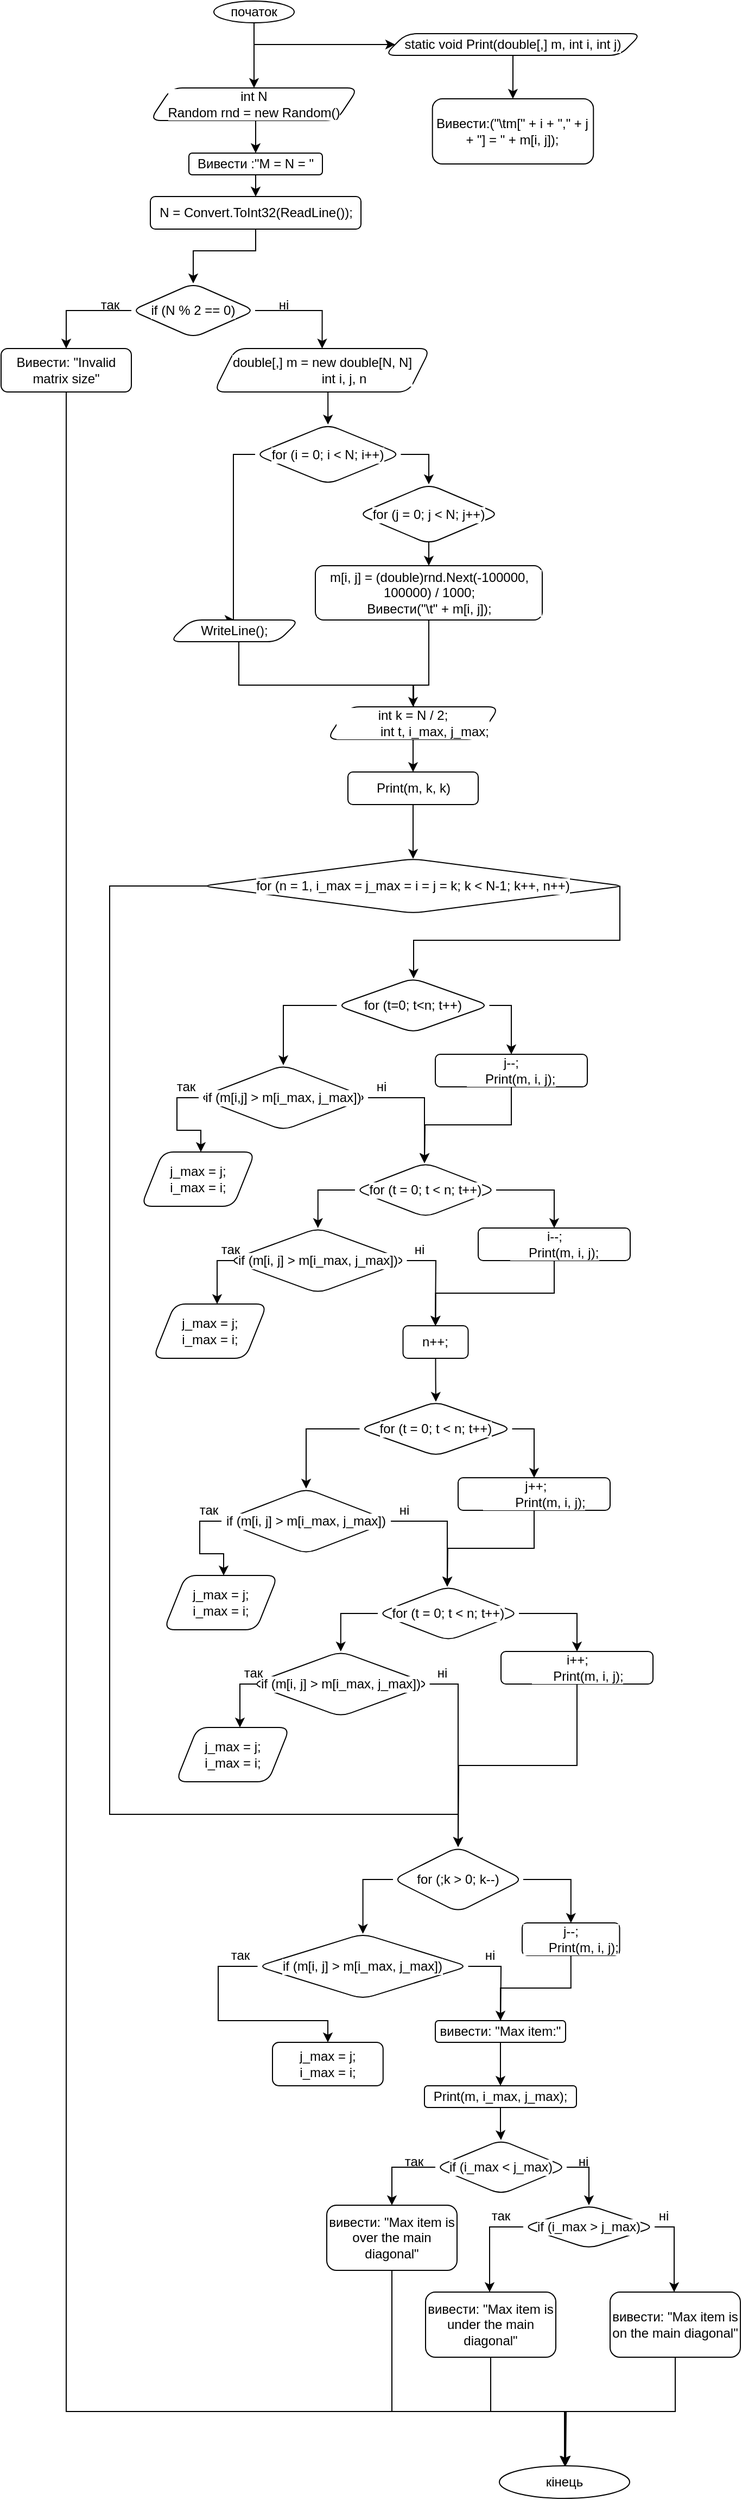 <mxfile version="15.8.1" type="device"><diagram id="9R8r4XpS3dbb6vJgS7sd" name="Page-1"><mxGraphModel dx="527" dy="602" grid="1" gridSize="10" guides="1" tooltips="1" connect="1" arrows="1" fold="1" page="1" pageScale="1" pageWidth="827" pageHeight="1169" math="0" shadow="0"><root><mxCell id="0"/><mxCell id="1" parent="0"/><mxCell id="ERVeGocltV7ihdg9cZgw-1" style="edgeStyle=orthogonalEdgeStyle;rounded=0;orthogonalLoop=1;jettySize=auto;html=1;exitX=0.5;exitY=1;exitDx=0;exitDy=0;entryX=0.5;entryY=0;entryDx=0;entryDy=0;" edge="1" parent="1" source="ERVeGocltV7ihdg9cZgw-2" target="ERVeGocltV7ihdg9cZgw-12"><mxGeometry relative="1" as="geometry"><mxPoint x="413.333" y="210" as="targetPoint"/></mxGeometry></mxCell><mxCell id="ERVeGocltV7ihdg9cZgw-2" value="початок" style="ellipse;whiteSpace=wrap;html=1;" vertex="1" parent="1"><mxGeometry x="376" y="150" width="74" height="20" as="geometry"/></mxCell><mxCell id="ERVeGocltV7ihdg9cZgw-14" style="edgeStyle=orthogonalEdgeStyle;rounded=0;orthogonalLoop=1;jettySize=auto;html=1;exitX=0.5;exitY=1;exitDx=0;exitDy=0;fontColor=#000000;entryX=0.5;entryY=0;entryDx=0;entryDy=0;" edge="1" parent="1" source="ERVeGocltV7ihdg9cZgw-12" target="ERVeGocltV7ihdg9cZgw-15"><mxGeometry relative="1" as="geometry"><mxPoint x="414.353" y="310" as="targetPoint"/></mxGeometry></mxCell><mxCell id="ERVeGocltV7ihdg9cZgw-12" value="&lt;font&gt;&lt;span class=&quot;pl-k&quot; style=&quot;background-color: rgb(255 , 255 , 255) ; box-sizing: border-box&quot;&gt;int&lt;/span&gt; &lt;span class=&quot;pl-en&quot; style=&quot;box-sizing: border-box&quot;&gt;&lt;span style=&quot;background-color: rgb(255 , 255 , 255)&quot;&gt;N&lt;/span&gt;&lt;br&gt;&lt;span style=&quot;background-color: rgb(255 , 255 , 255)&quot;&gt;&lt;span class=&quot;pl-k&quot; style=&quot;box-sizing: border-box ; font-family: , , &amp;#34;sf mono&amp;#34; , &amp;#34;menlo&amp;#34; , &amp;#34;consolas&amp;#34; , &amp;#34;liberation mono&amp;#34; , monospace&quot;&gt;Random&lt;/span&gt; &lt;span class=&quot;pl-en&quot; style=&quot;box-sizing: border-box ; font-family: , , &amp;#34;sf mono&amp;#34; , &amp;#34;menlo&amp;#34; , &amp;#34;consolas&amp;#34; , &amp;#34;liberation mono&amp;#34; , monospace&quot;&gt;rnd&lt;/span&gt; &lt;span class=&quot;pl-k&quot; style=&quot;box-sizing: border-box ; font-family: , , &amp;#34;sf mono&amp;#34; , &amp;#34;menlo&amp;#34; , &amp;#34;consolas&amp;#34; , &amp;#34;liberation mono&amp;#34; , monospace&quot;&gt;=&lt;/span&gt; &lt;span class=&quot;pl-k&quot; style=&quot;box-sizing: border-box ; font-family: , , &amp;#34;sf mono&amp;#34; , &amp;#34;menlo&amp;#34; , &amp;#34;consolas&amp;#34; , &amp;#34;liberation mono&amp;#34; , monospace&quot;&gt;new&lt;/span&gt; &lt;span class=&quot;pl-k&quot; style=&quot;box-sizing: border-box ; font-family: , , &amp;#34;sf mono&amp;#34; , &amp;#34;menlo&amp;#34; , &amp;#34;consolas&amp;#34; , &amp;#34;liberation mono&amp;#34; , monospace&quot;&gt;Random&lt;/span&gt;()&lt;/span&gt;&lt;br&gt;&lt;/span&gt;&lt;/font&gt;" style="shape=parallelogram;perimeter=parallelogramPerimeter;whiteSpace=wrap;html=1;fixedSize=1;labelBackgroundColor=#FFFFFF;fontColor=#000000;rounded=1;" vertex="1" parent="1"><mxGeometry x="317" y="230" width="192" height="30" as="geometry"/></mxCell><mxCell id="ERVeGocltV7ihdg9cZgw-16" style="edgeStyle=orthogonalEdgeStyle;rounded=0;orthogonalLoop=1;jettySize=auto;html=1;exitX=0.5;exitY=1;exitDx=0;exitDy=0;fontColor=#000000;entryX=0.5;entryY=0;entryDx=0;entryDy=0;" edge="1" parent="1" source="ERVeGocltV7ihdg9cZgw-15" target="ERVeGocltV7ihdg9cZgw-17"><mxGeometry relative="1" as="geometry"><mxPoint x="414.353" y="380" as="targetPoint"/></mxGeometry></mxCell><mxCell id="ERVeGocltV7ihdg9cZgw-15" value="Вивести :&quot;&lt;span style=&quot;background-color: rgb(255 , 255 , 255)&quot;&gt;M = N = &quot;&lt;/span&gt;" style="rounded=1;whiteSpace=wrap;html=1;labelBackgroundColor=#FFFFFF;fontColor=#000000;" vertex="1" parent="1"><mxGeometry x="353" y="290" width="123" height="20" as="geometry"/></mxCell><mxCell id="ERVeGocltV7ihdg9cZgw-18" style="edgeStyle=orthogonalEdgeStyle;rounded=0;orthogonalLoop=1;jettySize=auto;html=1;exitX=0.5;exitY=1;exitDx=0;exitDy=0;fontColor=#000000;entryX=0.5;entryY=0;entryDx=0;entryDy=0;" edge="1" parent="1" source="ERVeGocltV7ihdg9cZgw-17" target="ERVeGocltV7ihdg9cZgw-19"><mxGeometry relative="1" as="geometry"><mxPoint x="414.353" y="380" as="targetPoint"/><Array as="points"><mxPoint x="415" y="380"/><mxPoint x="357" y="380"/></Array></mxGeometry></mxCell><mxCell id="ERVeGocltV7ihdg9cZgw-28" style="edgeStyle=orthogonalEdgeStyle;rounded=0;orthogonalLoop=1;jettySize=auto;html=1;exitX=1;exitY=0.5;exitDx=0;exitDy=0;fontColor=#000000;entryX=0.5;entryY=0;entryDx=0;entryDy=0;" edge="1" parent="1" source="ERVeGocltV7ihdg9cZgw-19" target="ERVeGocltV7ihdg9cZgw-29"><mxGeometry relative="1" as="geometry"><mxPoint x="414.059" y="440" as="targetPoint"/></mxGeometry></mxCell><mxCell id="ERVeGocltV7ihdg9cZgw-17" value="&lt;span style=&quot;background-color: rgb(255 , 255 , 255)&quot;&gt;&lt;span class=&quot;pl-smi&quot; style=&quot;box-sizing: border-box&quot;&gt;N&lt;/span&gt; &lt;span class=&quot;pl-k&quot; style=&quot;box-sizing: border-box&quot;&gt;=&lt;/span&gt; &lt;span class=&quot;pl-smi&quot; style=&quot;box-sizing: border-box&quot;&gt;Convert&lt;/span&gt;.&lt;span class=&quot;pl-en&quot; style=&quot;box-sizing: border-box&quot;&gt;ToInt32&lt;/span&gt;(&lt;span class=&quot;pl-en&quot; style=&quot;box-sizing: border-box&quot;&gt;ReadLine&lt;/span&gt;());&lt;/span&gt;" style="rounded=1;whiteSpace=wrap;html=1;labelBackgroundColor=#FFFFFF;fontColor=#000000;" vertex="1" parent="1"><mxGeometry x="317.5" y="330" width="194" height="30" as="geometry"/></mxCell><mxCell id="ERVeGocltV7ihdg9cZgw-21" style="edgeStyle=orthogonalEdgeStyle;rounded=0;orthogonalLoop=1;jettySize=auto;html=1;fontColor=#000000;exitX=0;exitY=0.5;exitDx=0;exitDy=0;entryX=0.5;entryY=0;entryDx=0;entryDy=0;" edge="1" parent="1" source="ERVeGocltV7ihdg9cZgw-19" target="ERVeGocltV7ihdg9cZgw-24"><mxGeometry relative="1" as="geometry"><mxPoint x="261" y="500" as="targetPoint"/><mxPoint x="180" y="480" as="sourcePoint"/></mxGeometry></mxCell><mxCell id="ERVeGocltV7ihdg9cZgw-19" value="&lt;span style=&quot;background-color: rgb(255 , 255 , 255)&quot;&gt;&lt;span class=&quot;pl-k&quot; style=&quot;box-sizing: border-box ; font-family: , , &amp;#34;sf mono&amp;#34; , &amp;#34;menlo&amp;#34; , &amp;#34;consolas&amp;#34; , &amp;#34;liberation mono&amp;#34; , monospace&quot;&gt;if&lt;/span&gt;&lt;span style=&quot;font-family: , , &amp;#34;sf mono&amp;#34; , &amp;#34;menlo&amp;#34; , &amp;#34;consolas&amp;#34; , &amp;#34;liberation mono&amp;#34; , monospace&quot;&gt; (&lt;/span&gt;&lt;span class=&quot;pl-smi&quot; style=&quot;box-sizing: border-box ; font-family: , , &amp;#34;sf mono&amp;#34; , &amp;#34;menlo&amp;#34; , &amp;#34;consolas&amp;#34; , &amp;#34;liberation mono&amp;#34; , monospace&quot;&gt;N&lt;/span&gt;&lt;span style=&quot;font-family: , , &amp;#34;sf mono&amp;#34; , &amp;#34;menlo&amp;#34; , &amp;#34;consolas&amp;#34; , &amp;#34;liberation mono&amp;#34; , monospace&quot;&gt; &lt;/span&gt;&lt;span class=&quot;pl-k&quot; style=&quot;box-sizing: border-box ; font-family: , , &amp;#34;sf mono&amp;#34; , &amp;#34;menlo&amp;#34; , &amp;#34;consolas&amp;#34; , &amp;#34;liberation mono&amp;#34; , monospace&quot;&gt;%&lt;/span&gt;&lt;span style=&quot;font-family: , , &amp;#34;sf mono&amp;#34; , &amp;#34;menlo&amp;#34; , &amp;#34;consolas&amp;#34; , &amp;#34;liberation mono&amp;#34; , monospace&quot;&gt; &lt;/span&gt;&lt;span class=&quot;pl-c1&quot; style=&quot;box-sizing: border-box ; font-family: , , &amp;#34;sf mono&amp;#34; , &amp;#34;menlo&amp;#34; , &amp;#34;consolas&amp;#34; , &amp;#34;liberation mono&amp;#34; , monospace&quot;&gt;2&lt;/span&gt;&lt;span style=&quot;font-family: , , &amp;#34;sf mono&amp;#34; , &amp;#34;menlo&amp;#34; , &amp;#34;consolas&amp;#34; , &amp;#34;liberation mono&amp;#34; , monospace&quot;&gt; &lt;/span&gt;&lt;span class=&quot;pl-k&quot; style=&quot;box-sizing: border-box ; font-family: , , &amp;#34;sf mono&amp;#34; , &amp;#34;menlo&amp;#34; , &amp;#34;consolas&amp;#34; , &amp;#34;liberation mono&amp;#34; , monospace&quot;&gt;==&lt;/span&gt;&lt;span style=&quot;font-family: , , &amp;#34;sf mono&amp;#34; , &amp;#34;menlo&amp;#34; , &amp;#34;consolas&amp;#34; , &amp;#34;liberation mono&amp;#34; , monospace&quot;&gt; &lt;/span&gt;&lt;span class=&quot;pl-c1&quot; style=&quot;box-sizing: border-box ; font-family: , , &amp;#34;sf mono&amp;#34; , &amp;#34;menlo&amp;#34; , &amp;#34;consolas&amp;#34; , &amp;#34;liberation mono&amp;#34; , monospace&quot;&gt;0&lt;/span&gt;&lt;span style=&quot;font-family: , , &amp;#34;sf mono&amp;#34; , &amp;#34;menlo&amp;#34; , &amp;#34;consolas&amp;#34; , &amp;#34;liberation mono&amp;#34; , monospace&quot;&gt;)&lt;/span&gt;&lt;/span&gt;" style="rhombus;whiteSpace=wrap;html=1;labelBackgroundColor=#FFFFFF;fontColor=#000000;rounded=1;" vertex="1" parent="1"><mxGeometry x="300" y="410" width="114" height="50" as="geometry"/></mxCell><mxCell id="ERVeGocltV7ihdg9cZgw-144" style="edgeStyle=orthogonalEdgeStyle;rounded=0;orthogonalLoop=1;jettySize=auto;html=1;exitX=0.5;exitY=1;exitDx=0;exitDy=0;fontColor=#000000;" edge="1" parent="1" source="ERVeGocltV7ihdg9cZgw-24"><mxGeometry relative="1" as="geometry"><mxPoint x="700" y="2420" as="targetPoint"/><Array as="points"><mxPoint x="240" y="2370"/></Array></mxGeometry></mxCell><mxCell id="ERVeGocltV7ihdg9cZgw-24" value="Вивести: &quot;Invalid matrix size&quot;" style="rounded=1;whiteSpace=wrap;html=1;labelBackgroundColor=#FFFFFF;fontColor=#000000;" vertex="1" parent="1"><mxGeometry x="180" y="470" width="120" height="40" as="geometry"/></mxCell><mxCell id="ERVeGocltV7ihdg9cZgw-33" style="edgeStyle=orthogonalEdgeStyle;rounded=0;orthogonalLoop=1;jettySize=auto;html=1;exitX=0.5;exitY=1;exitDx=0;exitDy=0;fontColor=#000000;entryX=0.5;entryY=0;entryDx=0;entryDy=0;" edge="1" parent="1" source="ERVeGocltV7ihdg9cZgw-29" target="ERVeGocltV7ihdg9cZgw-34"><mxGeometry relative="1" as="geometry"><mxPoint x="475" y="540" as="targetPoint"/></mxGeometry></mxCell><mxCell id="ERVeGocltV7ihdg9cZgw-29" value="double[,] m = new double[N, N]&lt;br&gt;&lt;font&gt;&lt;span class=&quot;pl-en&quot; style=&quot;box-sizing: border-box&quot;&gt;&lt;div&gt;&amp;nbsp; &amp;nbsp; &amp;nbsp; &amp;nbsp; &amp;nbsp; &amp;nbsp; int i, j, n&lt;/div&gt;&lt;/span&gt;&lt;/font&gt;" style="shape=parallelogram;perimeter=parallelogramPerimeter;whiteSpace=wrap;html=1;fixedSize=1;labelBackgroundColor=#FFFFFF;fontColor=#000000;rounded=1;" vertex="1" parent="1"><mxGeometry x="376" y="470" width="199.5" height="40" as="geometry"/></mxCell><mxCell id="ERVeGocltV7ihdg9cZgw-31" value="так" style="text;html=1;align=center;verticalAlign=middle;resizable=0;points=[];autosize=1;strokeColor=none;fillColor=none;fontColor=#000000;" vertex="1" parent="1"><mxGeometry x="265" y="420" width="30" height="20" as="geometry"/></mxCell><mxCell id="ERVeGocltV7ihdg9cZgw-32" value="ні" style="text;html=1;align=center;verticalAlign=middle;resizable=0;points=[];autosize=1;strokeColor=none;fillColor=none;fontColor=#000000;" vertex="1" parent="1"><mxGeometry x="425" y="420" width="30" height="20" as="geometry"/></mxCell><mxCell id="ERVeGocltV7ihdg9cZgw-38" style="edgeStyle=orthogonalEdgeStyle;rounded=0;orthogonalLoop=1;jettySize=auto;html=1;exitX=1;exitY=0.5;exitDx=0;exitDy=0;fontColor=#000000;entryX=0.5;entryY=0;entryDx=0;entryDy=0;" edge="1" parent="1" source="ERVeGocltV7ihdg9cZgw-34" target="ERVeGocltV7ihdg9cZgw-40"><mxGeometry relative="1" as="geometry"><mxPoint x="600" y="620.0" as="targetPoint"/></mxGeometry></mxCell><mxCell id="ERVeGocltV7ihdg9cZgw-39" style="edgeStyle=orthogonalEdgeStyle;rounded=0;orthogonalLoop=1;jettySize=auto;html=1;exitX=0;exitY=0.5;exitDx=0;exitDy=0;fontColor=#000000;entryX=0.5;entryY=0;entryDx=0;entryDy=0;" edge="1" parent="1" source="ERVeGocltV7ihdg9cZgw-34" target="ERVeGocltV7ihdg9cZgw-43"><mxGeometry relative="1" as="geometry"><mxPoint x="394" y="720" as="targetPoint"/><Array as="points"><mxPoint x="394" y="567"/><mxPoint x="394" y="720"/></Array></mxGeometry></mxCell><mxCell id="ERVeGocltV7ihdg9cZgw-34" value="for (i = 0; i &amp;lt; N; i++)" style="rhombus;whiteSpace=wrap;html=1;rounded=1;labelBackgroundColor=#FFFFFF;fontColor=#000000;" vertex="1" parent="1"><mxGeometry x="414" y="540" width="134.25" height="55" as="geometry"/></mxCell><mxCell id="ERVeGocltV7ihdg9cZgw-41" style="edgeStyle=orthogonalEdgeStyle;rounded=0;orthogonalLoop=1;jettySize=auto;html=1;fontColor=#000000;entryX=0.5;entryY=0;entryDx=0;entryDy=0;" edge="1" parent="1" target="ERVeGocltV7ihdg9cZgw-42"><mxGeometry relative="1" as="geometry"><mxPoint x="574.176" y="690.0" as="targetPoint"/><mxPoint x="574" y="640" as="sourcePoint"/></mxGeometry></mxCell><mxCell id="ERVeGocltV7ihdg9cZgw-40" value="for (j = 0; j &amp;lt; N; j++)" style="rhombus;whiteSpace=wrap;html=1;rounded=1;labelBackgroundColor=#FFFFFF;fontColor=#000000;" vertex="1" parent="1"><mxGeometry x="509" y="595" width="130" height="55" as="geometry"/></mxCell><mxCell id="ERVeGocltV7ihdg9cZgw-45" style="edgeStyle=orthogonalEdgeStyle;rounded=0;orthogonalLoop=1;jettySize=auto;html=1;exitX=0.5;exitY=1;exitDx=0;exitDy=0;fontColor=#000000;" edge="1" parent="1" source="ERVeGocltV7ihdg9cZgw-42"><mxGeometry relative="1" as="geometry"><mxPoint x="560" y="810.0" as="targetPoint"/><Array as="points"><mxPoint x="574" y="780"/><mxPoint x="560" y="780"/></Array></mxGeometry></mxCell><mxCell id="ERVeGocltV7ihdg9cZgw-42" value="&lt;div&gt;m[i, j] = (double)rnd.Next(-100000, 100000) / 1000;&lt;/div&gt;&lt;div&gt;Вивести(&quot;\t&quot; + m[i, j]);&lt;/div&gt;" style="rounded=1;whiteSpace=wrap;html=1;labelBackgroundColor=#FFFFFF;fontColor=#000000;" vertex="1" parent="1"><mxGeometry x="469.5" y="670" width="209" height="50" as="geometry"/></mxCell><mxCell id="ERVeGocltV7ihdg9cZgw-44" style="edgeStyle=orthogonalEdgeStyle;rounded=0;orthogonalLoop=1;jettySize=auto;html=1;exitX=0.5;exitY=1;exitDx=0;exitDy=0;fontColor=#000000;entryX=0.5;entryY=0;entryDx=0;entryDy=0;" edge="1" parent="1" source="ERVeGocltV7ihdg9cZgw-43" target="ERVeGocltV7ihdg9cZgw-46"><mxGeometry relative="1" as="geometry"><mxPoint x="560" y="810.0" as="targetPoint"/><Array as="points"><mxPoint x="399" y="780"/><mxPoint x="560" y="780"/></Array></mxGeometry></mxCell><mxCell id="ERVeGocltV7ihdg9cZgw-43" value="WriteLine();" style="shape=parallelogram;perimeter=parallelogramPerimeter;whiteSpace=wrap;html=1;fixedSize=1;rounded=1;labelBackgroundColor=#FFFFFF;fontColor=#000000;" vertex="1" parent="1"><mxGeometry x="335" y="720" width="120" height="20" as="geometry"/></mxCell><mxCell id="ERVeGocltV7ihdg9cZgw-47" style="edgeStyle=orthogonalEdgeStyle;rounded=0;orthogonalLoop=1;jettySize=auto;html=1;fontColor=#000000;exitX=0.5;exitY=1;exitDx=0;exitDy=0;entryX=0.5;entryY=0;entryDx=0;entryDy=0;" edge="1" parent="1" source="ERVeGocltV7ihdg9cZgw-46" target="ERVeGocltV7ihdg9cZgw-48"><mxGeometry relative="1" as="geometry"><mxPoint x="560" y="880" as="targetPoint"/><mxPoint x="560" y="850" as="sourcePoint"/></mxGeometry></mxCell><mxCell id="ERVeGocltV7ihdg9cZgw-46" value="&lt;div&gt;int k = N / 2;&lt;/div&gt;&lt;div&gt;&amp;nbsp; &amp;nbsp; &amp;nbsp; &amp;nbsp; &amp;nbsp; &amp;nbsp; int t, i_max, j_max;&lt;/div&gt;" style="shape=parallelogram;perimeter=parallelogramPerimeter;whiteSpace=wrap;html=1;fixedSize=1;labelBackgroundColor=#FFFFFF;fontColor=#000000;rounded=1;" vertex="1" parent="1"><mxGeometry x="480" y="800" width="159" height="30" as="geometry"/></mxCell><mxCell id="ERVeGocltV7ihdg9cZgw-55" style="edgeStyle=orthogonalEdgeStyle;rounded=0;orthogonalLoop=1;jettySize=auto;html=1;exitX=0.5;exitY=1;exitDx=0;exitDy=0;fontColor=#000000;" edge="1" parent="1" source="ERVeGocltV7ihdg9cZgw-48" target="ERVeGocltV7ihdg9cZgw-56"><mxGeometry relative="1" as="geometry"><mxPoint x="560.059" y="930" as="targetPoint"/></mxGeometry></mxCell><mxCell id="ERVeGocltV7ihdg9cZgw-48" value="Print(m, k, k)" style="rounded=1;whiteSpace=wrap;html=1;labelBackgroundColor=#FFFFFF;fontColor=#000000;" vertex="1" parent="1"><mxGeometry x="499.5" y="860" width="120" height="30" as="geometry"/></mxCell><mxCell id="ERVeGocltV7ihdg9cZgw-51" value="" style="endArrow=classic;html=1;rounded=0;fontColor=#000000;" edge="1" parent="1" target="ERVeGocltV7ihdg9cZgw-52"><mxGeometry width="50" height="50" relative="1" as="geometry"><mxPoint x="413" y="190" as="sourcePoint"/><mxPoint x="593" y="190" as="targetPoint"/></mxGeometry></mxCell><mxCell id="ERVeGocltV7ihdg9cZgw-53" style="edgeStyle=orthogonalEdgeStyle;rounded=0;orthogonalLoop=1;jettySize=auto;html=1;exitX=0.5;exitY=1;exitDx=0;exitDy=0;fontColor=#000000;" edge="1" parent="1" source="ERVeGocltV7ihdg9cZgw-52" target="ERVeGocltV7ihdg9cZgw-54"><mxGeometry relative="1" as="geometry"><mxPoint x="651.69" y="240" as="targetPoint"/></mxGeometry></mxCell><mxCell id="ERVeGocltV7ihdg9cZgw-52" value="static void Print(double[,] m, int i, int j)" style="shape=parallelogram;perimeter=parallelogramPerimeter;whiteSpace=wrap;html=1;fixedSize=1;rounded=1;labelBackgroundColor=#FFFFFF;fontColor=#000000;" vertex="1" parent="1"><mxGeometry x="533" y="180" width="237" height="20" as="geometry"/></mxCell><mxCell id="ERVeGocltV7ihdg9cZgw-54" value="Вивести:(&quot;\tm[&quot; + i + &quot;,&quot; + j + &quot;] = &quot; + m[i, j]);" style="rounded=1;whiteSpace=wrap;html=1;labelBackgroundColor=#FFFFFF;fontColor=#000000;" vertex="1" parent="1"><mxGeometry x="577.34" y="240" width="148.31" height="60" as="geometry"/></mxCell><mxCell id="ERVeGocltV7ihdg9cZgw-57" style="edgeStyle=orthogonalEdgeStyle;rounded=0;orthogonalLoop=1;jettySize=auto;html=1;exitX=0.059;exitY=0.543;exitDx=0;exitDy=0;fontColor=#000000;exitPerimeter=0;entryX=0.5;entryY=0;entryDx=0;entryDy=0;" edge="1" parent="1" source="ERVeGocltV7ihdg9cZgw-56" target="ERVeGocltV7ihdg9cZgw-112"><mxGeometry relative="1" as="geometry"><mxPoint x="570" y="1820" as="targetPoint"/><Array as="points"><mxPoint x="384" y="967"/><mxPoint x="384" y="965"/><mxPoint x="280" y="965"/><mxPoint x="280" y="1820"/><mxPoint x="601" y="1820"/></Array></mxGeometry></mxCell><mxCell id="ERVeGocltV7ihdg9cZgw-58" style="edgeStyle=orthogonalEdgeStyle;rounded=0;orthogonalLoop=1;jettySize=auto;html=1;exitX=0.971;exitY=0.506;exitDx=0;exitDy=0;fontColor=#000000;exitPerimeter=0;" edge="1" parent="1" source="ERVeGocltV7ihdg9cZgw-56" target="ERVeGocltV7ihdg9cZgw-60"><mxGeometry relative="1" as="geometry"><mxPoint x="560" y="1040" as="targetPoint"/><Array as="points"><mxPoint x="750" y="965"/><mxPoint x="750" y="1015"/><mxPoint x="560" y="1015"/></Array></mxGeometry></mxCell><mxCell id="ERVeGocltV7ihdg9cZgw-56" value="for (n = 1, i_max = j_max = i = j = k; k &amp;lt; N-1; k++, n++)" style="rhombus;whiteSpace=wrap;html=1;rounded=1;labelBackgroundColor=#FFFFFF;fontColor=#000000;" vertex="1" parent="1"><mxGeometry x="365" y="940" width="389" height="50" as="geometry"/></mxCell><mxCell id="ERVeGocltV7ihdg9cZgw-61" style="edgeStyle=orthogonalEdgeStyle;rounded=0;orthogonalLoop=1;jettySize=auto;html=1;exitX=0;exitY=0.5;exitDx=0;exitDy=0;fontColor=#000000;" edge="1" parent="1" source="ERVeGocltV7ihdg9cZgw-60" target="ERVeGocltV7ihdg9cZgw-66"><mxGeometry relative="1" as="geometry"><mxPoint x="450" y="1110" as="targetPoint"/></mxGeometry></mxCell><mxCell id="ERVeGocltV7ihdg9cZgw-62" style="edgeStyle=orthogonalEdgeStyle;rounded=0;orthogonalLoop=1;jettySize=auto;html=1;exitX=1;exitY=0.5;exitDx=0;exitDy=0;fontColor=#000000;" edge="1" parent="1" source="ERVeGocltV7ihdg9cZgw-60" target="ERVeGocltV7ihdg9cZgw-64"><mxGeometry relative="1" as="geometry"><mxPoint x="660" y="1110" as="targetPoint"/></mxGeometry></mxCell><mxCell id="ERVeGocltV7ihdg9cZgw-60" value="for (t=0; t&amp;lt;n; t++)" style="rhombus;whiteSpace=wrap;html=1;rounded=1;labelBackgroundColor=#FFFFFF;fontColor=#000000;" vertex="1" parent="1"><mxGeometry x="489.25" y="1050" width="140.5" height="50" as="geometry"/></mxCell><mxCell id="ERVeGocltV7ihdg9cZgw-71" style="edgeStyle=orthogonalEdgeStyle;rounded=0;orthogonalLoop=1;jettySize=auto;html=1;exitX=0.5;exitY=1;exitDx=0;exitDy=0;fontColor=#000000;" edge="1" parent="1" source="ERVeGocltV7ihdg9cZgw-64"><mxGeometry relative="1" as="geometry"><mxPoint x="570" y="1220" as="targetPoint"/></mxGeometry></mxCell><mxCell id="ERVeGocltV7ihdg9cZgw-64" value="&lt;div&gt;j--;&lt;/div&gt;&lt;div&gt;&amp;nbsp; &amp;nbsp; &amp;nbsp;Print(m, i, j);&lt;/div&gt;" style="rounded=1;whiteSpace=wrap;html=1;labelBackgroundColor=#FFFFFF;fontColor=#000000;" vertex="1" parent="1"><mxGeometry x="580" y="1120" width="140" height="30" as="geometry"/></mxCell><mxCell id="ERVeGocltV7ihdg9cZgw-67" style="edgeStyle=orthogonalEdgeStyle;rounded=0;orthogonalLoop=1;jettySize=auto;html=1;exitX=1;exitY=0.5;exitDx=0;exitDy=0;fontColor=#000000;" edge="1" parent="1" source="ERVeGocltV7ihdg9cZgw-66" target="ERVeGocltV7ihdg9cZgw-73"><mxGeometry relative="1" as="geometry"><mxPoint x="570" y="1220" as="targetPoint"/><Array as="points"><mxPoint x="570" y="1160"/></Array></mxGeometry></mxCell><mxCell id="ERVeGocltV7ihdg9cZgw-68" style="edgeStyle=orthogonalEdgeStyle;rounded=0;orthogonalLoop=1;jettySize=auto;html=1;exitX=0;exitY=0.5;exitDx=0;exitDy=0;fontColor=#000000;" edge="1" parent="1" source="ERVeGocltV7ihdg9cZgw-66" target="ERVeGocltV7ihdg9cZgw-72"><mxGeometry relative="1" as="geometry"><mxPoint x="340" y="1200" as="targetPoint"/><Array as="points"><mxPoint x="342" y="1160"/><mxPoint x="342" y="1190"/><mxPoint x="364" y="1190"/></Array></mxGeometry></mxCell><mxCell id="ERVeGocltV7ihdg9cZgw-66" value="if (m[i,j] &amp;gt; m[i_max, j_max])" style="rhombus;whiteSpace=wrap;html=1;rounded=1;labelBackgroundColor=#FFFFFF;fontColor=#000000;" vertex="1" parent="1"><mxGeometry x="362" y="1130" width="156" height="60" as="geometry"/></mxCell><mxCell id="ERVeGocltV7ihdg9cZgw-69" value="ні" style="text;html=1;align=center;verticalAlign=middle;resizable=0;points=[];autosize=1;strokeColor=none;fillColor=none;fontColor=#000000;" vertex="1" parent="1"><mxGeometry x="515" y="1140" width="30" height="20" as="geometry"/></mxCell><mxCell id="ERVeGocltV7ihdg9cZgw-70" value="так" style="text;html=1;align=center;verticalAlign=middle;resizable=0;points=[];autosize=1;strokeColor=none;fillColor=none;fontColor=#000000;" vertex="1" parent="1"><mxGeometry x="335" y="1140" width="30" height="20" as="geometry"/></mxCell><mxCell id="ERVeGocltV7ihdg9cZgw-72" value="&lt;div&gt;j_max = j;&lt;/div&gt;&lt;div&gt;i_max = i;&lt;/div&gt;" style="shape=parallelogram;perimeter=parallelogramPerimeter;whiteSpace=wrap;html=1;fixedSize=1;rounded=1;labelBackgroundColor=#FFFFFF;fontColor=#000000;" vertex="1" parent="1"><mxGeometry x="309" y="1210" width="105" height="50" as="geometry"/></mxCell><mxCell id="ERVeGocltV7ihdg9cZgw-79" style="edgeStyle=orthogonalEdgeStyle;rounded=0;orthogonalLoop=1;jettySize=auto;html=1;exitX=1;exitY=0.5;exitDx=0;exitDy=0;entryX=0.5;entryY=0;entryDx=0;entryDy=0;fontColor=#000000;" edge="1" parent="1" source="ERVeGocltV7ihdg9cZgw-73" target="ERVeGocltV7ihdg9cZgw-74"><mxGeometry relative="1" as="geometry"/></mxCell><mxCell id="ERVeGocltV7ihdg9cZgw-80" style="edgeStyle=orthogonalEdgeStyle;rounded=0;orthogonalLoop=1;jettySize=auto;html=1;exitX=0;exitY=0.5;exitDx=0;exitDy=0;entryX=0.5;entryY=0;entryDx=0;entryDy=0;fontColor=#000000;" edge="1" parent="1" source="ERVeGocltV7ihdg9cZgw-73" target="ERVeGocltV7ihdg9cZgw-76"><mxGeometry relative="1" as="geometry"/></mxCell><mxCell id="ERVeGocltV7ihdg9cZgw-73" value="for (t = 0; t &amp;lt; n; t++)" style="rhombus;whiteSpace=wrap;html=1;rounded=1;labelBackgroundColor=#FFFFFF;fontColor=#000000;" vertex="1" parent="1"><mxGeometry x="506" y="1220" width="130" height="50" as="geometry"/></mxCell><mxCell id="ERVeGocltV7ihdg9cZgw-83" style="edgeStyle=orthogonalEdgeStyle;rounded=0;orthogonalLoop=1;jettySize=auto;html=1;exitX=0.5;exitY=1;exitDx=0;exitDy=0;fontColor=#000000;" edge="1" parent="1" source="ERVeGocltV7ihdg9cZgw-74" target="ERVeGocltV7ihdg9cZgw-84"><mxGeometry relative="1" as="geometry"><mxPoint x="580" y="1370" as="targetPoint"/></mxGeometry></mxCell><mxCell id="ERVeGocltV7ihdg9cZgw-74" value="&lt;div&gt;i--;&lt;/div&gt;&lt;div&gt;&amp;nbsp; &amp;nbsp; &amp;nbsp;Print(m, i, j);&lt;/div&gt;" style="rounded=1;whiteSpace=wrap;html=1;labelBackgroundColor=#FFFFFF;fontColor=#000000;" vertex="1" parent="1"><mxGeometry x="619.5" y="1280" width="140" height="30" as="geometry"/></mxCell><mxCell id="ERVeGocltV7ihdg9cZgw-75" style="edgeStyle=orthogonalEdgeStyle;rounded=0;orthogonalLoop=1;jettySize=auto;html=1;exitX=0.069;exitY=0.527;exitDx=0;exitDy=0;fontColor=#000000;exitPerimeter=0;" edge="1" parent="1" source="ERVeGocltV7ihdg9cZgw-76" target="ERVeGocltV7ihdg9cZgw-78"><mxGeometry relative="1" as="geometry"><mxPoint x="355.5" y="1390" as="targetPoint"/><Array as="points"><mxPoint x="409" y="1310"/><mxPoint x="379" y="1310"/></Array></mxGeometry></mxCell><mxCell id="ERVeGocltV7ihdg9cZgw-82" style="edgeStyle=orthogonalEdgeStyle;rounded=0;orthogonalLoop=1;jettySize=auto;html=1;exitX=1;exitY=0.5;exitDx=0;exitDy=0;fontColor=#000000;" edge="1" parent="1" source="ERVeGocltV7ihdg9cZgw-76"><mxGeometry relative="1" as="geometry"><mxPoint x="580" y="1370" as="targetPoint"/></mxGeometry></mxCell><mxCell id="ERVeGocltV7ihdg9cZgw-76" value="if (m[i, j] &amp;gt; m[i_max, j_max])" style="rhombus;whiteSpace=wrap;html=1;rounded=1;labelBackgroundColor=#FFFFFF;fontColor=#000000;" vertex="1" parent="1"><mxGeometry x="390" y="1280" width="163.75" height="60" as="geometry"/></mxCell><mxCell id="ERVeGocltV7ihdg9cZgw-77" value="ні" style="text;html=1;align=center;verticalAlign=middle;resizable=0;points=[];autosize=1;strokeColor=none;fillColor=none;fontColor=#000000;" vertex="1" parent="1"><mxGeometry x="550" y="1290" width="30" height="20" as="geometry"/></mxCell><mxCell id="ERVeGocltV7ihdg9cZgw-78" value="&lt;div&gt;j_max = j;&lt;/div&gt;&lt;div&gt;i_max = i;&lt;/div&gt;" style="shape=parallelogram;perimeter=parallelogramPerimeter;whiteSpace=wrap;html=1;fixedSize=1;rounded=1;labelBackgroundColor=#FFFFFF;fontColor=#000000;" vertex="1" parent="1"><mxGeometry x="320" y="1350" width="105" height="50" as="geometry"/></mxCell><mxCell id="ERVeGocltV7ihdg9cZgw-81" value="так" style="text;html=1;align=center;verticalAlign=middle;resizable=0;points=[];autosize=1;strokeColor=none;fillColor=none;fontColor=#000000;" vertex="1" parent="1"><mxGeometry x="376" y="1290" width="30" height="20" as="geometry"/></mxCell><mxCell id="ERVeGocltV7ihdg9cZgw-85" style="edgeStyle=orthogonalEdgeStyle;rounded=0;orthogonalLoop=1;jettySize=auto;html=1;exitX=0.5;exitY=1;exitDx=0;exitDy=0;fontColor=#000000;entryX=0.5;entryY=0;entryDx=0;entryDy=0;" edge="1" parent="1" source="ERVeGocltV7ihdg9cZgw-84" target="ERVeGocltV7ihdg9cZgw-88"><mxGeometry relative="1" as="geometry"><mxPoint x="580.059" y="1430" as="targetPoint"/></mxGeometry></mxCell><mxCell id="ERVeGocltV7ihdg9cZgw-84" value="n++;" style="rounded=1;whiteSpace=wrap;html=1;labelBackgroundColor=#FFFFFF;fontColor=#000000;" vertex="1" parent="1"><mxGeometry x="550.25" y="1370" width="60" height="30" as="geometry"/></mxCell><mxCell id="ERVeGocltV7ihdg9cZgw-86" style="edgeStyle=orthogonalEdgeStyle;rounded=0;orthogonalLoop=1;jettySize=auto;html=1;exitX=0;exitY=0.5;exitDx=0;exitDy=0;fontColor=#000000;" edge="1" parent="1" source="ERVeGocltV7ihdg9cZgw-88" target="ERVeGocltV7ihdg9cZgw-93"><mxGeometry relative="1" as="geometry"><mxPoint x="471" y="1500" as="targetPoint"/></mxGeometry></mxCell><mxCell id="ERVeGocltV7ihdg9cZgw-87" style="edgeStyle=orthogonalEdgeStyle;rounded=0;orthogonalLoop=1;jettySize=auto;html=1;exitX=1;exitY=0.5;exitDx=0;exitDy=0;fontColor=#000000;" edge="1" parent="1" source="ERVeGocltV7ihdg9cZgw-88" target="ERVeGocltV7ihdg9cZgw-90"><mxGeometry relative="1" as="geometry"><mxPoint x="681" y="1500" as="targetPoint"/></mxGeometry></mxCell><mxCell id="ERVeGocltV7ihdg9cZgw-88" value="for (t = 0; t &amp;lt; n; t++)" style="rhombus;whiteSpace=wrap;html=1;rounded=1;labelBackgroundColor=#FFFFFF;fontColor=#000000;" vertex="1" parent="1"><mxGeometry x="510.25" y="1440" width="140.5" height="50" as="geometry"/></mxCell><mxCell id="ERVeGocltV7ihdg9cZgw-89" style="edgeStyle=orthogonalEdgeStyle;rounded=0;orthogonalLoop=1;jettySize=auto;html=1;exitX=0.5;exitY=1;exitDx=0;exitDy=0;fontColor=#000000;" edge="1" parent="1" source="ERVeGocltV7ihdg9cZgw-90"><mxGeometry relative="1" as="geometry"><mxPoint x="591" y="1610" as="targetPoint"/></mxGeometry></mxCell><mxCell id="ERVeGocltV7ihdg9cZgw-90" value="&lt;div&gt;&amp;nbsp;j++;&lt;/div&gt;&lt;div&gt;&amp;nbsp; &amp;nbsp; &amp;nbsp; &amp;nbsp; &amp;nbsp;Print(m, i, j);&lt;/div&gt;" style="rounded=1;whiteSpace=wrap;html=1;labelBackgroundColor=#FFFFFF;fontColor=#000000;" vertex="1" parent="1"><mxGeometry x="601" y="1510" width="140" height="30" as="geometry"/></mxCell><mxCell id="ERVeGocltV7ihdg9cZgw-91" style="edgeStyle=orthogonalEdgeStyle;rounded=0;orthogonalLoop=1;jettySize=auto;html=1;exitX=1;exitY=0.5;exitDx=0;exitDy=0;fontColor=#000000;" edge="1" parent="1" source="ERVeGocltV7ihdg9cZgw-93" target="ERVeGocltV7ihdg9cZgw-99"><mxGeometry relative="1" as="geometry"><mxPoint x="591" y="1610" as="targetPoint"/><Array as="points"><mxPoint x="591" y="1550"/></Array></mxGeometry></mxCell><mxCell id="ERVeGocltV7ihdg9cZgw-92" style="edgeStyle=orthogonalEdgeStyle;rounded=0;orthogonalLoop=1;jettySize=auto;html=1;exitX=0;exitY=0.5;exitDx=0;exitDy=0;fontColor=#000000;" edge="1" parent="1" source="ERVeGocltV7ihdg9cZgw-93" target="ERVeGocltV7ihdg9cZgw-96"><mxGeometry relative="1" as="geometry"><mxPoint x="361" y="1590" as="targetPoint"/><Array as="points"><mxPoint x="363" y="1550"/><mxPoint x="363" y="1580"/><mxPoint x="385" y="1580"/></Array></mxGeometry></mxCell><mxCell id="ERVeGocltV7ihdg9cZgw-93" value="if (m[i, j] &amp;gt; m[i_max, j_max])" style="rhombus;whiteSpace=wrap;html=1;rounded=1;labelBackgroundColor=#FFFFFF;fontColor=#000000;" vertex="1" parent="1"><mxGeometry x="383" y="1520" width="156" height="60" as="geometry"/></mxCell><mxCell id="ERVeGocltV7ihdg9cZgw-94" value="ні" style="text;html=1;align=center;verticalAlign=middle;resizable=0;points=[];autosize=1;strokeColor=none;fillColor=none;fontColor=#000000;" vertex="1" parent="1"><mxGeometry x="536" y="1530" width="30" height="20" as="geometry"/></mxCell><mxCell id="ERVeGocltV7ihdg9cZgw-95" value="так" style="text;html=1;align=center;verticalAlign=middle;resizable=0;points=[];autosize=1;strokeColor=none;fillColor=none;fontColor=#000000;" vertex="1" parent="1"><mxGeometry x="356" y="1530" width="30" height="20" as="geometry"/></mxCell><mxCell id="ERVeGocltV7ihdg9cZgw-96" value="&lt;div&gt;j_max = j;&lt;/div&gt;&lt;div&gt;i_max = i;&lt;/div&gt;" style="shape=parallelogram;perimeter=parallelogramPerimeter;whiteSpace=wrap;html=1;fixedSize=1;rounded=1;labelBackgroundColor=#FFFFFF;fontColor=#000000;" vertex="1" parent="1"><mxGeometry x="330" y="1600" width="105" height="50" as="geometry"/></mxCell><mxCell id="ERVeGocltV7ihdg9cZgw-97" style="edgeStyle=orthogonalEdgeStyle;rounded=0;orthogonalLoop=1;jettySize=auto;html=1;exitX=1;exitY=0.5;exitDx=0;exitDy=0;entryX=0.5;entryY=0;entryDx=0;entryDy=0;fontColor=#000000;" edge="1" parent="1" source="ERVeGocltV7ihdg9cZgw-99" target="ERVeGocltV7ihdg9cZgw-101"><mxGeometry relative="1" as="geometry"/></mxCell><mxCell id="ERVeGocltV7ihdg9cZgw-98" style="edgeStyle=orthogonalEdgeStyle;rounded=0;orthogonalLoop=1;jettySize=auto;html=1;exitX=0;exitY=0.5;exitDx=0;exitDy=0;entryX=0.5;entryY=0;entryDx=0;entryDy=0;fontColor=#000000;" edge="1" parent="1" source="ERVeGocltV7ihdg9cZgw-99" target="ERVeGocltV7ihdg9cZgw-104"><mxGeometry relative="1" as="geometry"/></mxCell><mxCell id="ERVeGocltV7ihdg9cZgw-99" value="for (t = 0; t &amp;lt; n; t++)" style="rhombus;whiteSpace=wrap;html=1;rounded=1;labelBackgroundColor=#FFFFFF;fontColor=#000000;" vertex="1" parent="1"><mxGeometry x="527" y="1610" width="130" height="50" as="geometry"/></mxCell><mxCell id="ERVeGocltV7ihdg9cZgw-100" style="edgeStyle=orthogonalEdgeStyle;rounded=0;orthogonalLoop=1;jettySize=auto;html=1;exitX=0.5;exitY=1;exitDx=0;exitDy=0;fontColor=#000000;" edge="1" parent="1" source="ERVeGocltV7ihdg9cZgw-101"><mxGeometry relative="1" as="geometry"><mxPoint x="601" y="1850" as="targetPoint"/></mxGeometry></mxCell><mxCell id="ERVeGocltV7ihdg9cZgw-101" value="&lt;div&gt;i++;&lt;/div&gt;&lt;div&gt;&amp;nbsp; &amp;nbsp; &amp;nbsp; Print(m, i, j);&lt;/div&gt;" style="rounded=1;whiteSpace=wrap;html=1;labelBackgroundColor=#FFFFFF;fontColor=#000000;" vertex="1" parent="1"><mxGeometry x="640.5" y="1670" width="140" height="30" as="geometry"/></mxCell><mxCell id="ERVeGocltV7ihdg9cZgw-102" style="edgeStyle=orthogonalEdgeStyle;rounded=0;orthogonalLoop=1;jettySize=auto;html=1;exitX=0.069;exitY=0.527;exitDx=0;exitDy=0;fontColor=#000000;exitPerimeter=0;" edge="1" parent="1" source="ERVeGocltV7ihdg9cZgw-104" target="ERVeGocltV7ihdg9cZgw-106"><mxGeometry relative="1" as="geometry"><mxPoint x="376.5" y="1780" as="targetPoint"/><Array as="points"><mxPoint x="430" y="1700"/><mxPoint x="400" y="1700"/></Array></mxGeometry></mxCell><mxCell id="ERVeGocltV7ihdg9cZgw-103" style="edgeStyle=orthogonalEdgeStyle;rounded=0;orthogonalLoop=1;jettySize=auto;html=1;exitX=1;exitY=0.5;exitDx=0;exitDy=0;fontColor=#000000;" edge="1" parent="1" source="ERVeGocltV7ihdg9cZgw-104" target="ERVeGocltV7ihdg9cZgw-112"><mxGeometry relative="1" as="geometry"><mxPoint x="601" y="1850" as="targetPoint"/></mxGeometry></mxCell><mxCell id="ERVeGocltV7ihdg9cZgw-104" value="if (m[i, j] &amp;gt; m[i_max, j_max])" style="rhombus;whiteSpace=wrap;html=1;rounded=1;labelBackgroundColor=#FFFFFF;fontColor=#000000;" vertex="1" parent="1"><mxGeometry x="411" y="1670" width="163.75" height="60" as="geometry"/></mxCell><mxCell id="ERVeGocltV7ihdg9cZgw-105" value="ні" style="text;html=1;align=center;verticalAlign=middle;resizable=0;points=[];autosize=1;strokeColor=none;fillColor=none;fontColor=#000000;" vertex="1" parent="1"><mxGeometry x="571" y="1680" width="30" height="20" as="geometry"/></mxCell><mxCell id="ERVeGocltV7ihdg9cZgw-106" value="&lt;div&gt;j_max = j;&lt;/div&gt;&lt;div&gt;i_max = i;&lt;/div&gt;" style="shape=parallelogram;perimeter=parallelogramPerimeter;whiteSpace=wrap;html=1;fixedSize=1;rounded=1;labelBackgroundColor=#FFFFFF;fontColor=#000000;" vertex="1" parent="1"><mxGeometry x="341" y="1740" width="105" height="50" as="geometry"/></mxCell><mxCell id="ERVeGocltV7ihdg9cZgw-107" value="так" style="text;html=1;align=center;verticalAlign=middle;resizable=0;points=[];autosize=1;strokeColor=none;fillColor=none;fontColor=#000000;" vertex="1" parent="1"><mxGeometry x="397" y="1680" width="30" height="20" as="geometry"/></mxCell><mxCell id="ERVeGocltV7ihdg9cZgw-113" style="edgeStyle=orthogonalEdgeStyle;rounded=0;orthogonalLoop=1;jettySize=auto;html=1;exitX=1;exitY=0.5;exitDx=0;exitDy=0;fontColor=#000000;" edge="1" parent="1" source="ERVeGocltV7ihdg9cZgw-112" target="ERVeGocltV7ihdg9cZgw-115"><mxGeometry relative="1" as="geometry"><mxPoint x="690" y="1920" as="targetPoint"/></mxGeometry></mxCell><mxCell id="ERVeGocltV7ihdg9cZgw-114" style="edgeStyle=orthogonalEdgeStyle;rounded=0;orthogonalLoop=1;jettySize=auto;html=1;exitX=0;exitY=0.5;exitDx=0;exitDy=0;fontColor=#000000;" edge="1" parent="1" source="ERVeGocltV7ihdg9cZgw-112" target="ERVeGocltV7ihdg9cZgw-116"><mxGeometry relative="1" as="geometry"><mxPoint x="520" y="1920" as="targetPoint"/></mxGeometry></mxCell><mxCell id="ERVeGocltV7ihdg9cZgw-112" value="for (;k &amp;gt; 0; k--)" style="rhombus;whiteSpace=wrap;html=1;rounded=1;labelBackgroundColor=#FFFFFF;fontColor=#000000;" vertex="1" parent="1"><mxGeometry x="541" y="1850" width="120" height="60" as="geometry"/></mxCell><mxCell id="ERVeGocltV7ihdg9cZgw-122" style="edgeStyle=orthogonalEdgeStyle;rounded=0;orthogonalLoop=1;jettySize=auto;html=1;exitX=0.5;exitY=1;exitDx=0;exitDy=0;fontColor=#000000;" edge="1" parent="1" source="ERVeGocltV7ihdg9cZgw-115" target="ERVeGocltV7ihdg9cZgw-123"><mxGeometry relative="1" as="geometry"><mxPoint x="640" y="2030" as="targetPoint"/></mxGeometry></mxCell><mxCell id="ERVeGocltV7ihdg9cZgw-115" value="&lt;div&gt;j--;&lt;/div&gt;&lt;div&gt;&amp;nbsp; &amp;nbsp; &amp;nbsp; &amp;nbsp;Print(m, i, j);&lt;/div&gt;" style="rounded=1;whiteSpace=wrap;html=1;labelBackgroundColor=#FFFFFF;fontColor=#000000;" vertex="1" parent="1"><mxGeometry x="660" y="1920" width="89.75" height="30" as="geometry"/></mxCell><mxCell id="ERVeGocltV7ihdg9cZgw-117" style="edgeStyle=orthogonalEdgeStyle;rounded=0;orthogonalLoop=1;jettySize=auto;html=1;exitX=1;exitY=0.5;exitDx=0;exitDy=0;fontColor=#000000;" edge="1" parent="1" source="ERVeGocltV7ihdg9cZgw-116"><mxGeometry relative="1" as="geometry"><mxPoint x="640" y="2030" as="targetPoint"/></mxGeometry></mxCell><mxCell id="ERVeGocltV7ihdg9cZgw-118" style="edgeStyle=orthogonalEdgeStyle;rounded=0;orthogonalLoop=1;jettySize=auto;html=1;exitX=0;exitY=0.5;exitDx=0;exitDy=0;fontColor=#000000;" edge="1" parent="1" source="ERVeGocltV7ihdg9cZgw-116" target="ERVeGocltV7ihdg9cZgw-119"><mxGeometry relative="1" as="geometry"><mxPoint x="440" y="2030" as="targetPoint"/><Array as="points"><mxPoint x="380" y="1960"/><mxPoint x="380" y="2010"/><mxPoint x="481" y="2010"/></Array></mxGeometry></mxCell><mxCell id="ERVeGocltV7ihdg9cZgw-116" value="if (m[i, j] &amp;gt; m[i_max, j_max])" style="rhombus;whiteSpace=wrap;html=1;rounded=1;labelBackgroundColor=#FFFFFF;fontColor=#000000;" vertex="1" parent="1"><mxGeometry x="416.25" y="1930" width="194" height="60" as="geometry"/></mxCell><mxCell id="ERVeGocltV7ihdg9cZgw-119" value="&lt;div&gt;j_max = j;&lt;/div&gt;&lt;div&gt;i_max = i;&lt;/div&gt;" style="rounded=1;whiteSpace=wrap;html=1;labelBackgroundColor=#FFFFFF;fontColor=#000000;" vertex="1" parent="1"><mxGeometry x="430" y="2030" width="101.88" height="40" as="geometry"/></mxCell><mxCell id="ERVeGocltV7ihdg9cZgw-120" value="так" style="text;html=1;align=center;verticalAlign=middle;resizable=0;points=[];autosize=1;strokeColor=none;fillColor=none;fontColor=#000000;" vertex="1" parent="1"><mxGeometry x="385" y="1940" width="30" height="20" as="geometry"/></mxCell><mxCell id="ERVeGocltV7ihdg9cZgw-121" value="ні" style="text;html=1;align=center;verticalAlign=middle;resizable=0;points=[];autosize=1;strokeColor=none;fillColor=none;fontColor=#000000;" vertex="1" parent="1"><mxGeometry x="615" y="1940" width="30" height="20" as="geometry"/></mxCell><mxCell id="ERVeGocltV7ihdg9cZgw-124" style="edgeStyle=orthogonalEdgeStyle;rounded=0;orthogonalLoop=1;jettySize=auto;html=1;exitX=0.5;exitY=1;exitDx=0;exitDy=0;fontColor=#000000;" edge="1" parent="1" source="ERVeGocltV7ihdg9cZgw-123" target="ERVeGocltV7ihdg9cZgw-125"><mxGeometry relative="1" as="geometry"><mxPoint x="640" y="2070" as="targetPoint"/></mxGeometry></mxCell><mxCell id="ERVeGocltV7ihdg9cZgw-123" value="вивести:&amp;nbsp;&quot;Max item:&quot;" style="rounded=1;whiteSpace=wrap;html=1;labelBackgroundColor=#FFFFFF;fontColor=#000000;" vertex="1" parent="1"><mxGeometry x="580" y="2010" width="120" height="20" as="geometry"/></mxCell><mxCell id="ERVeGocltV7ihdg9cZgw-126" style="edgeStyle=orthogonalEdgeStyle;rounded=0;orthogonalLoop=1;jettySize=auto;html=1;exitX=0.5;exitY=1;exitDx=0;exitDy=0;fontColor=#000000;" edge="1" parent="1" source="ERVeGocltV7ihdg9cZgw-125" target="ERVeGocltV7ihdg9cZgw-127"><mxGeometry relative="1" as="geometry"><mxPoint x="640.059" y="2130" as="targetPoint"/></mxGeometry></mxCell><mxCell id="ERVeGocltV7ihdg9cZgw-125" value="Print(m, i_max, j_max);" style="rounded=1;whiteSpace=wrap;html=1;labelBackgroundColor=#FFFFFF;fontColor=#000000;" vertex="1" parent="1"><mxGeometry x="570" y="2070" width="140" height="20" as="geometry"/></mxCell><mxCell id="ERVeGocltV7ihdg9cZgw-128" style="edgeStyle=orthogonalEdgeStyle;rounded=0;orthogonalLoop=1;jettySize=auto;html=1;exitX=0;exitY=0.5;exitDx=0;exitDy=0;fontColor=#000000;entryX=0.5;entryY=0;entryDx=0;entryDy=0;" edge="1" parent="1" source="ERVeGocltV7ihdg9cZgw-127" target="ERVeGocltV7ihdg9cZgw-135"><mxGeometry relative="1" as="geometry"><mxPoint x="540" y="2190" as="targetPoint"/></mxGeometry></mxCell><mxCell id="ERVeGocltV7ihdg9cZgw-129" style="edgeStyle=orthogonalEdgeStyle;rounded=0;orthogonalLoop=1;jettySize=auto;html=1;exitX=1;exitY=0.5;exitDx=0;exitDy=0;fontColor=#000000;" edge="1" parent="1" source="ERVeGocltV7ihdg9cZgw-127" target="ERVeGocltV7ihdg9cZgw-134"><mxGeometry relative="1" as="geometry"><mxPoint x="740" y="2190" as="targetPoint"/></mxGeometry></mxCell><mxCell id="ERVeGocltV7ihdg9cZgw-127" value="if (i_max &amp;lt; j_max)" style="rhombus;whiteSpace=wrap;html=1;rounded=1;labelBackgroundColor=#FFFFFF;fontColor=#000000;" vertex="1" parent="1"><mxGeometry x="580" y="2120" width="121" height="50" as="geometry"/></mxCell><mxCell id="ERVeGocltV7ihdg9cZgw-132" value="так" style="text;html=1;align=center;verticalAlign=middle;resizable=0;points=[];autosize=1;strokeColor=none;fillColor=none;fontColor=#000000;" vertex="1" parent="1"><mxGeometry x="545" y="2130" width="30" height="20" as="geometry"/></mxCell><mxCell id="ERVeGocltV7ihdg9cZgw-133" value="ні" style="text;html=1;align=center;verticalAlign=middle;resizable=0;points=[];autosize=1;strokeColor=none;fillColor=none;fontColor=#000000;" vertex="1" parent="1"><mxGeometry x="701" y="2130" width="30" height="20" as="geometry"/></mxCell><mxCell id="ERVeGocltV7ihdg9cZgw-137" style="edgeStyle=orthogonalEdgeStyle;rounded=0;orthogonalLoop=1;jettySize=auto;html=1;exitX=0;exitY=0.5;exitDx=0;exitDy=0;fontColor=#000000;" edge="1" parent="1" source="ERVeGocltV7ihdg9cZgw-134"><mxGeometry relative="1" as="geometry"><mxPoint x="630" y="2260" as="targetPoint"/><Array as="points"><mxPoint x="630" y="2200"/></Array></mxGeometry></mxCell><mxCell id="ERVeGocltV7ihdg9cZgw-138" style="edgeStyle=orthogonalEdgeStyle;rounded=0;orthogonalLoop=1;jettySize=auto;html=1;exitX=1;exitY=0.5;exitDx=0;exitDy=0;fontColor=#000000;" edge="1" parent="1" source="ERVeGocltV7ihdg9cZgw-134"><mxGeometry relative="1" as="geometry"><mxPoint x="800" y="2260" as="targetPoint"/><Array as="points"><mxPoint x="800" y="2200"/></Array></mxGeometry></mxCell><mxCell id="ERVeGocltV7ihdg9cZgw-134" value="if (i_max &amp;gt; j_max)" style="rhombus;whiteSpace=wrap;html=1;rounded=1;labelBackgroundColor=#FFFFFF;fontColor=#000000;" vertex="1" parent="1"><mxGeometry x="661" y="2180" width="121" height="40" as="geometry"/></mxCell><mxCell id="ERVeGocltV7ihdg9cZgw-146" style="edgeStyle=orthogonalEdgeStyle;rounded=0;orthogonalLoop=1;jettySize=auto;html=1;exitX=0.5;exitY=1;exitDx=0;exitDy=0;fontColor=#000000;" edge="1" parent="1" source="ERVeGocltV7ihdg9cZgw-135"><mxGeometry relative="1" as="geometry"><mxPoint x="700" y="2420" as="targetPoint"/><Array as="points"><mxPoint x="540" y="2370"/><mxPoint x="700" y="2370"/></Array></mxGeometry></mxCell><mxCell id="ERVeGocltV7ihdg9cZgw-135" value="вивести:&amp;nbsp;&quot;Max item is over the main diagonal&quot;" style="rounded=1;whiteSpace=wrap;html=1;labelBackgroundColor=#FFFFFF;fontColor=#000000;" vertex="1" parent="1"><mxGeometry x="480" y="2180" width="120" height="60" as="geometry"/></mxCell><mxCell id="ERVeGocltV7ihdg9cZgw-147" style="edgeStyle=orthogonalEdgeStyle;rounded=0;orthogonalLoop=1;jettySize=auto;html=1;exitX=0.5;exitY=1;exitDx=0;exitDy=0;fontColor=#000000;" edge="1" parent="1" source="ERVeGocltV7ihdg9cZgw-140"><mxGeometry relative="1" as="geometry"><mxPoint x="700" y="2420" as="targetPoint"/></mxGeometry></mxCell><mxCell id="ERVeGocltV7ihdg9cZgw-140" value="вивести:&amp;nbsp;&quot;Max item is under the main diagonal&quot;" style="rounded=1;whiteSpace=wrap;html=1;labelBackgroundColor=#FFFFFF;fontColor=#000000;" vertex="1" parent="1"><mxGeometry x="571" y="2260" width="120" height="60" as="geometry"/></mxCell><mxCell id="ERVeGocltV7ihdg9cZgw-145" style="edgeStyle=orthogonalEdgeStyle;rounded=0;orthogonalLoop=1;jettySize=auto;html=1;exitX=0.5;exitY=1;exitDx=0;exitDy=0;fontColor=#000000;" edge="1" parent="1" source="ERVeGocltV7ihdg9cZgw-141" target="ERVeGocltV7ihdg9cZgw-149"><mxGeometry relative="1" as="geometry"><mxPoint x="700" y="2420" as="targetPoint"/></mxGeometry></mxCell><mxCell id="ERVeGocltV7ihdg9cZgw-141" value="вивести:&amp;nbsp;&quot;Max item is on the main diagonal&quot;" style="rounded=1;whiteSpace=wrap;html=1;labelBackgroundColor=#FFFFFF;fontColor=#000000;" vertex="1" parent="1"><mxGeometry x="741" y="2260" width="120" height="60" as="geometry"/></mxCell><mxCell id="ERVeGocltV7ihdg9cZgw-142" value="так" style="text;html=1;align=center;verticalAlign=middle;resizable=0;points=[];autosize=1;strokeColor=none;fillColor=none;fontColor=#000000;" vertex="1" parent="1"><mxGeometry x="625" y="2180" width="30" height="20" as="geometry"/></mxCell><mxCell id="ERVeGocltV7ihdg9cZgw-143" value="ні" style="text;html=1;align=center;verticalAlign=middle;resizable=0;points=[];autosize=1;strokeColor=none;fillColor=none;fontColor=#000000;" vertex="1" parent="1"><mxGeometry x="775" y="2180" width="30" height="20" as="geometry"/></mxCell><mxCell id="ERVeGocltV7ihdg9cZgw-149" value="кінець" style="ellipse;whiteSpace=wrap;html=1;rounded=1;labelBackgroundColor=#FFFFFF;fontColor=#000000;" vertex="1" parent="1"><mxGeometry x="639" y="2420" width="120" height="30" as="geometry"/></mxCell></root></mxGraphModel></diagram></mxfile>